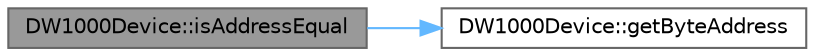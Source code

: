 digraph "DW1000Device::isAddressEqual"
{
 // LATEX_PDF_SIZE
  bgcolor="transparent";
  edge [fontname=Helvetica,fontsize=10,labelfontname=Helvetica,labelfontsize=10];
  node [fontname=Helvetica,fontsize=10,shape=box,height=0.2,width=0.4];
  rankdir="LR";
  Node1 [id="Node000001",label="DW1000Device::isAddressEqual",height=0.2,width=0.4,color="gray40", fillcolor="grey60", style="filled", fontcolor="black",tooltip=" "];
  Node1 -> Node2 [id="edge1_Node000001_Node000002",color="steelblue1",style="solid",tooltip=" "];
  Node2 [id="Node000002",label="DW1000Device::getByteAddress",height=0.2,width=0.4,color="grey40", fillcolor="white", style="filled",URL="$class_d_w1000_device.html#afd7d7608ddb0f611544d019fd3c7b763",tooltip=" "];
}
